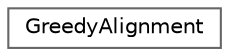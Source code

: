 digraph "Graphical Class Hierarchy"
{
 // LATEX_PDF_SIZE
  bgcolor="transparent";
  edge [fontname=Helvetica,fontsize=10,labelfontname=Helvetica,labelfontsize=10];
  node [fontname=Helvetica,fontsize=10,shape=box,height=0.2,width=0.4];
  rankdir="LR";
  Node0 [id="Node000000",label="GreedyAlignment",height=0.2,width=0.4,color="grey40", fillcolor="white", style="filled",URL="$class_greedy_alignment.html",tooltip=" "];
}
